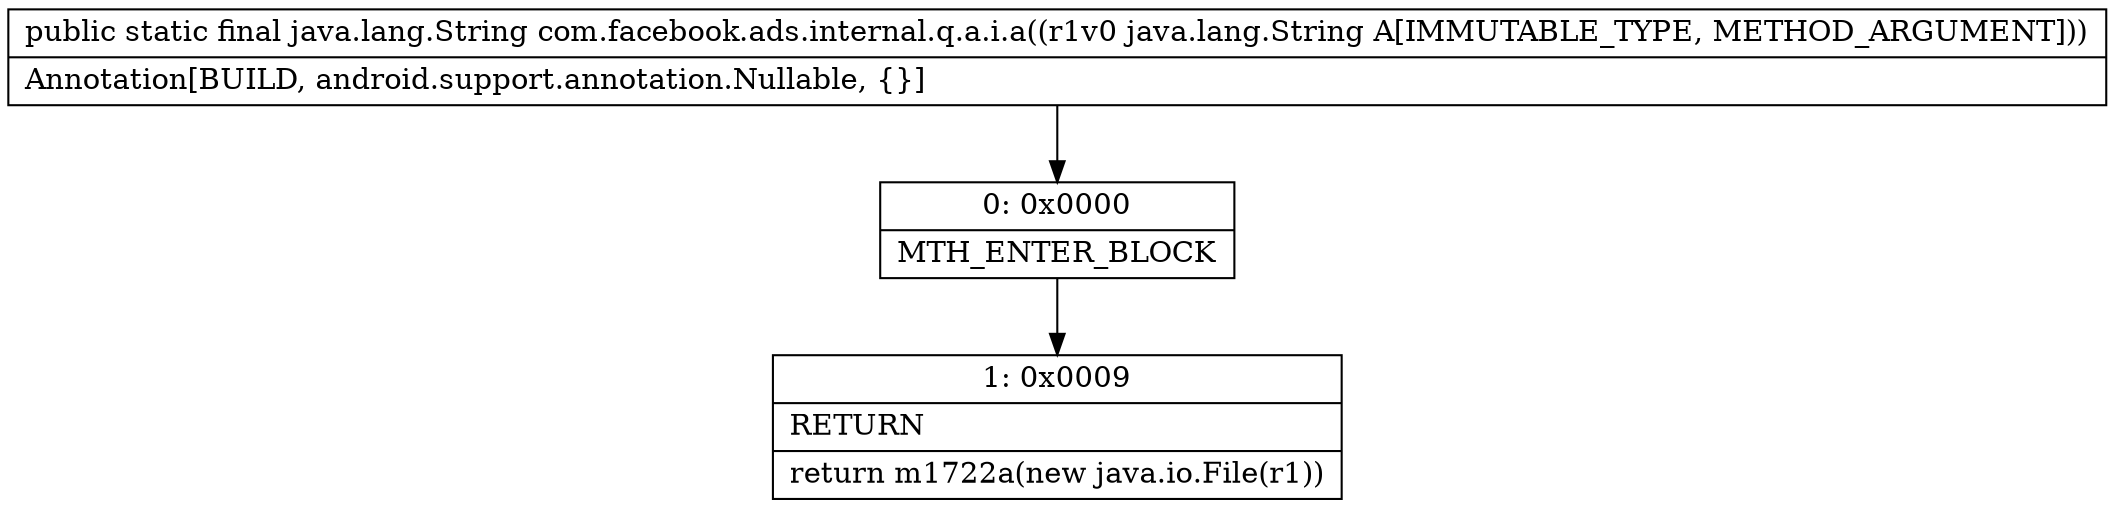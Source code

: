 digraph "CFG forcom.facebook.ads.internal.q.a.i.a(Ljava\/lang\/String;)Ljava\/lang\/String;" {
Node_0 [shape=record,label="{0\:\ 0x0000|MTH_ENTER_BLOCK\l}"];
Node_1 [shape=record,label="{1\:\ 0x0009|RETURN\l|return m1722a(new java.io.File(r1))\l}"];
MethodNode[shape=record,label="{public static final java.lang.String com.facebook.ads.internal.q.a.i.a((r1v0 java.lang.String A[IMMUTABLE_TYPE, METHOD_ARGUMENT]))  | Annotation[BUILD, android.support.annotation.Nullable, \{\}]\l}"];
MethodNode -> Node_0;
Node_0 -> Node_1;
}

